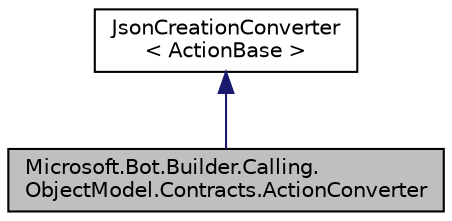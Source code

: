 digraph "Microsoft.Bot.Builder.Calling.ObjectModel.Contracts.ActionConverter"
{
  edge [fontname="Helvetica",fontsize="10",labelfontname="Helvetica",labelfontsize="10"];
  node [fontname="Helvetica",fontsize="10",shape=record];
  Node1 [label="Microsoft.Bot.Builder.Calling.\lObjectModel.Contracts.ActionConverter",height=0.2,width=0.4,color="black", fillcolor="grey75", style="filled", fontcolor="black"];
  Node2 -> Node1 [dir="back",color="midnightblue",fontsize="10",style="solid",fontname="Helvetica"];
  Node2 [label="JsonCreationConverter\l\< ActionBase \>",height=0.2,width=0.4,color="black", fillcolor="white", style="filled",URL="$d6/d88/class_microsoft_1_1_bot_1_1_builder_1_1_calling_1_1_object_model_1_1_misc_1_1_json_creation_converter.html"];
}
